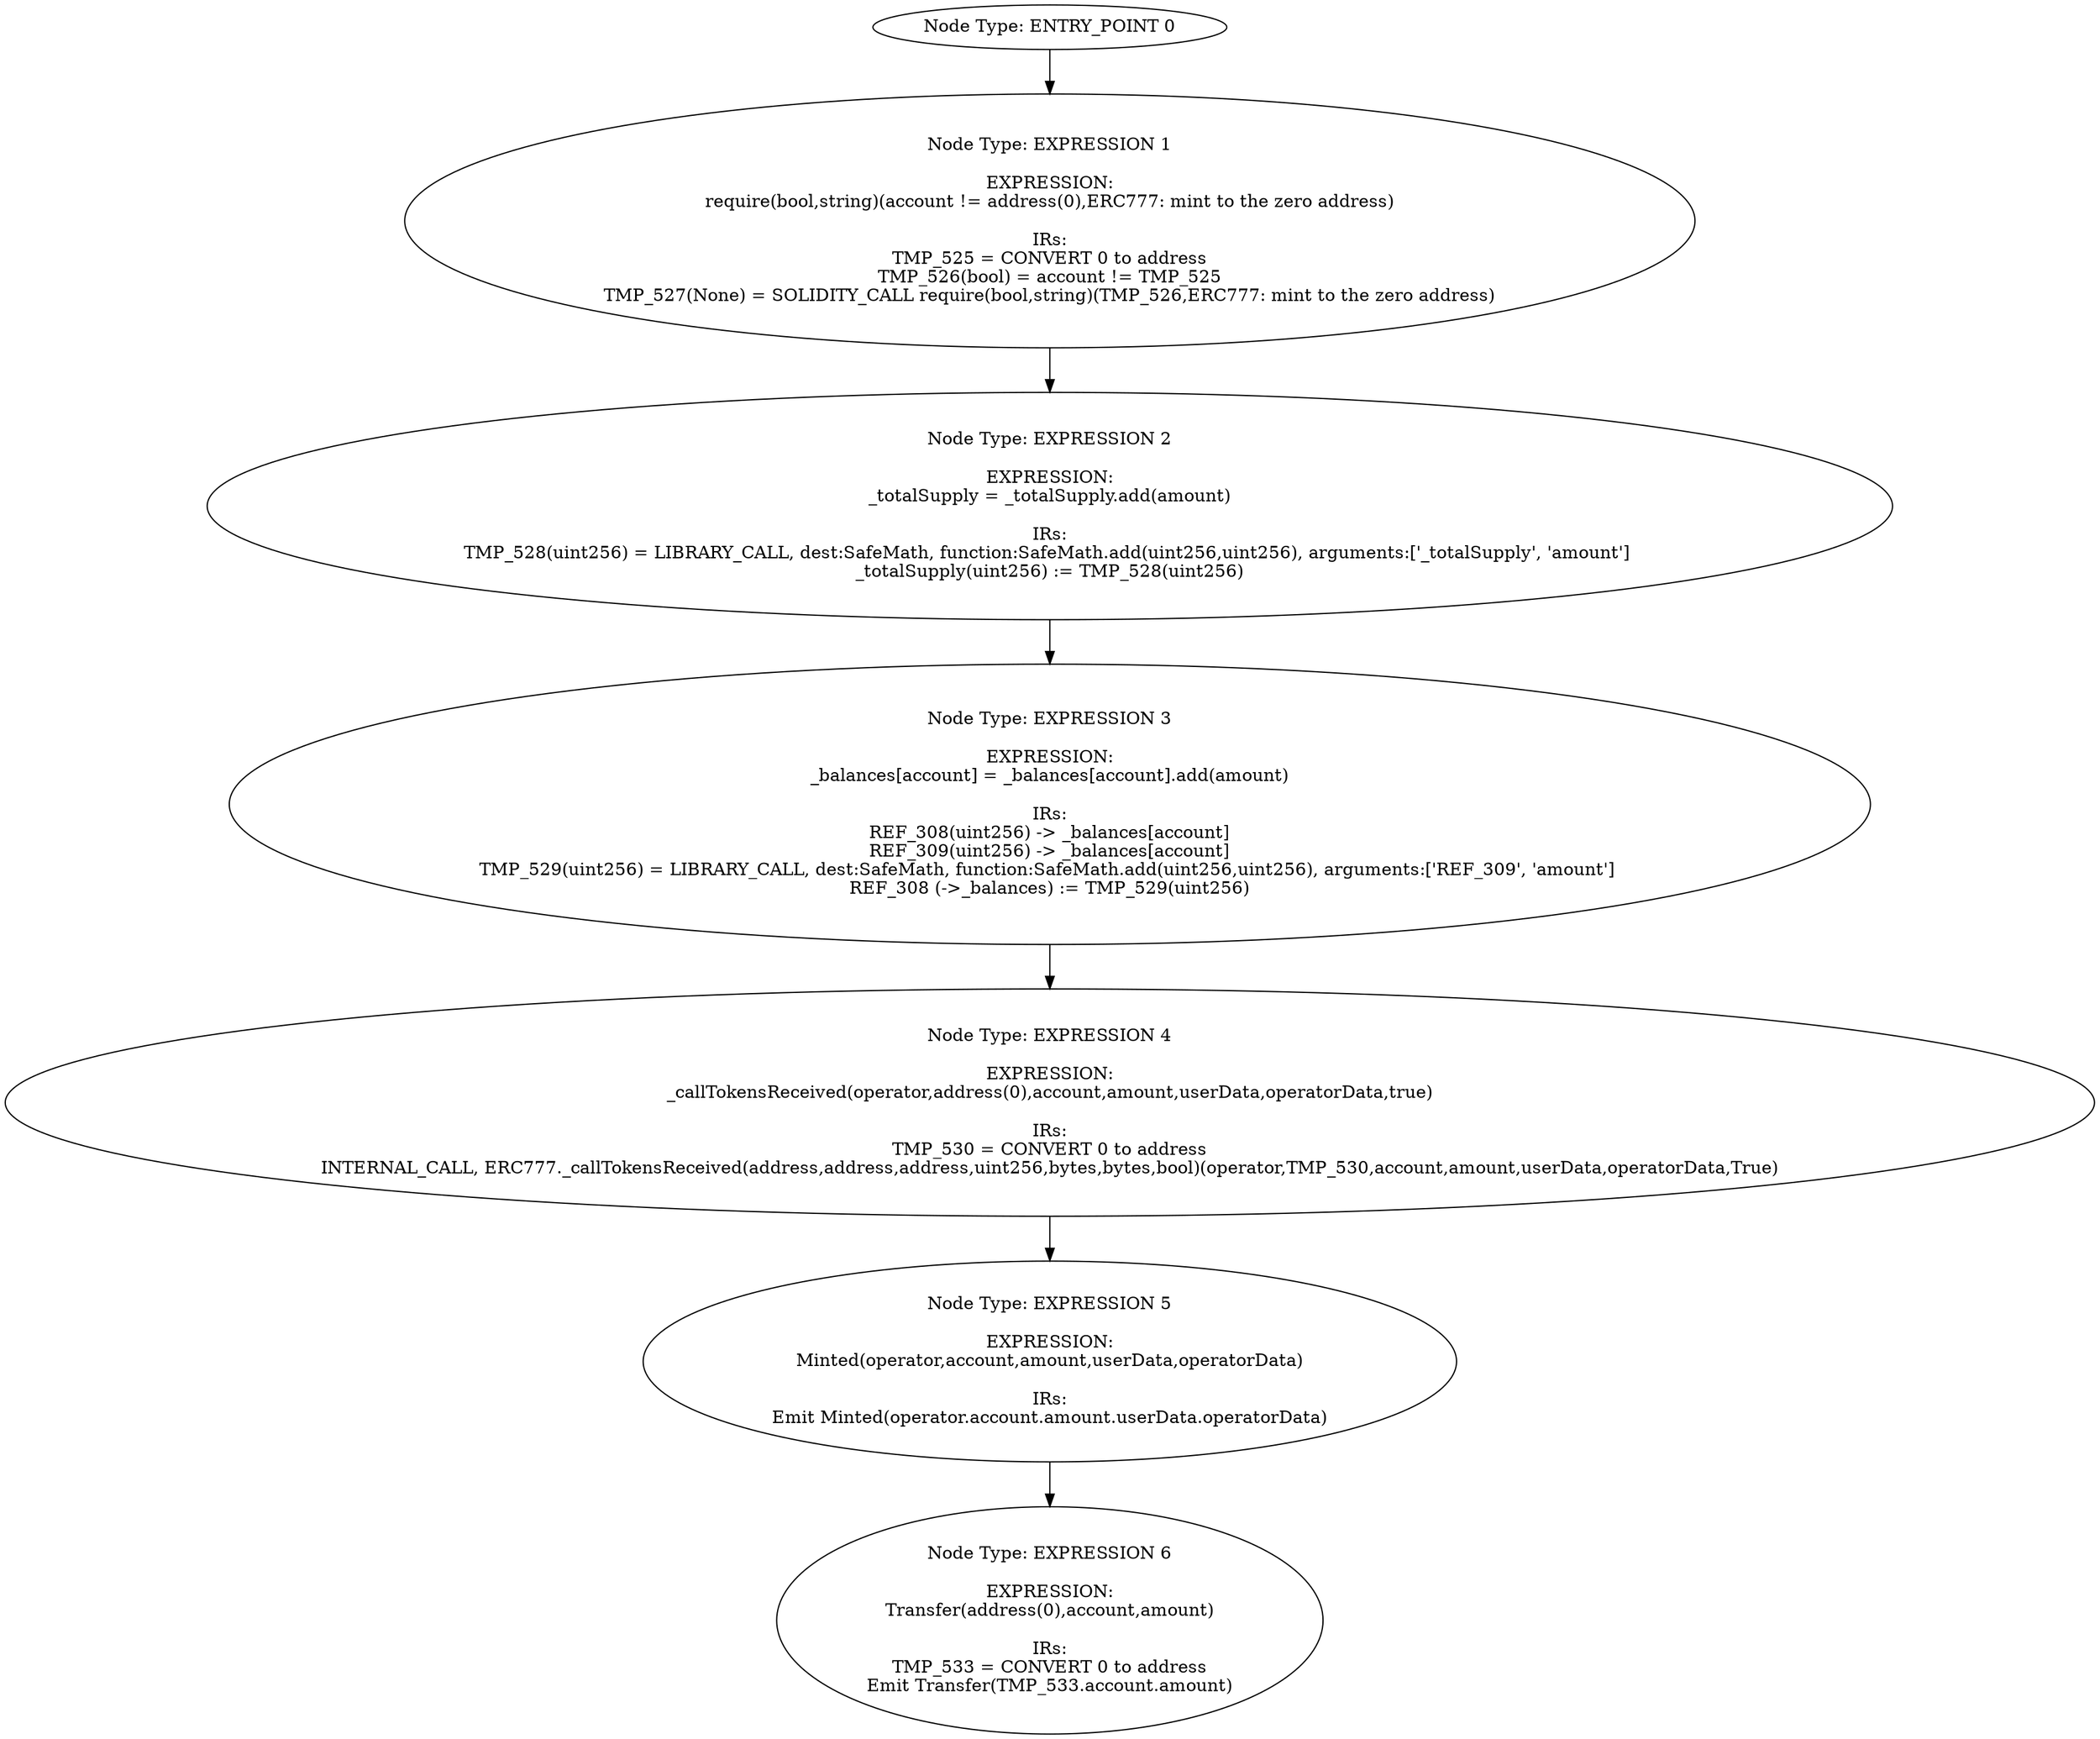 digraph{
0[label="Node Type: ENTRY_POINT 0
"];
0->1;
1[label="Node Type: EXPRESSION 1

EXPRESSION:
require(bool,string)(account != address(0),ERC777: mint to the zero address)

IRs:
TMP_525 = CONVERT 0 to address
TMP_526(bool) = account != TMP_525
TMP_527(None) = SOLIDITY_CALL require(bool,string)(TMP_526,ERC777: mint to the zero address)"];
1->2;
2[label="Node Type: EXPRESSION 2

EXPRESSION:
_totalSupply = _totalSupply.add(amount)

IRs:
TMP_528(uint256) = LIBRARY_CALL, dest:SafeMath, function:SafeMath.add(uint256,uint256), arguments:['_totalSupply', 'amount'] 
_totalSupply(uint256) := TMP_528(uint256)"];
2->3;
3[label="Node Type: EXPRESSION 3

EXPRESSION:
_balances[account] = _balances[account].add(amount)

IRs:
REF_308(uint256) -> _balances[account]
REF_309(uint256) -> _balances[account]
TMP_529(uint256) = LIBRARY_CALL, dest:SafeMath, function:SafeMath.add(uint256,uint256), arguments:['REF_309', 'amount'] 
REF_308 (->_balances) := TMP_529(uint256)"];
3->4;
4[label="Node Type: EXPRESSION 4

EXPRESSION:
_callTokensReceived(operator,address(0),account,amount,userData,operatorData,true)

IRs:
TMP_530 = CONVERT 0 to address
INTERNAL_CALL, ERC777._callTokensReceived(address,address,address,uint256,bytes,bytes,bool)(operator,TMP_530,account,amount,userData,operatorData,True)"];
4->5;
5[label="Node Type: EXPRESSION 5

EXPRESSION:
Minted(operator,account,amount,userData,operatorData)

IRs:
Emit Minted(operator.account.amount.userData.operatorData)"];
5->6;
6[label="Node Type: EXPRESSION 6

EXPRESSION:
Transfer(address(0),account,amount)

IRs:
TMP_533 = CONVERT 0 to address
Emit Transfer(TMP_533.account.amount)"];
}
